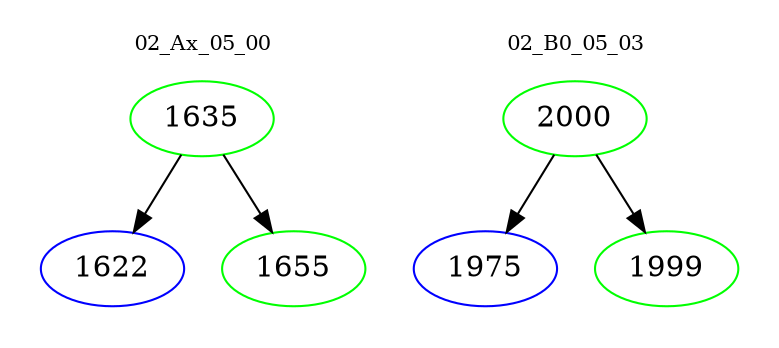 digraph{
subgraph cluster_0 {
color = white
label = "02_Ax_05_00";
fontsize=10;
T0_1635 [label="1635", color="green"]
T0_1635 -> T0_1622 [color="black"]
T0_1622 [label="1622", color="blue"]
T0_1635 -> T0_1655 [color="black"]
T0_1655 [label="1655", color="green"]
}
subgraph cluster_1 {
color = white
label = "02_B0_05_03";
fontsize=10;
T1_2000 [label="2000", color="green"]
T1_2000 -> T1_1975 [color="black"]
T1_1975 [label="1975", color="blue"]
T1_2000 -> T1_1999 [color="black"]
T1_1999 [label="1999", color="green"]
}
}
